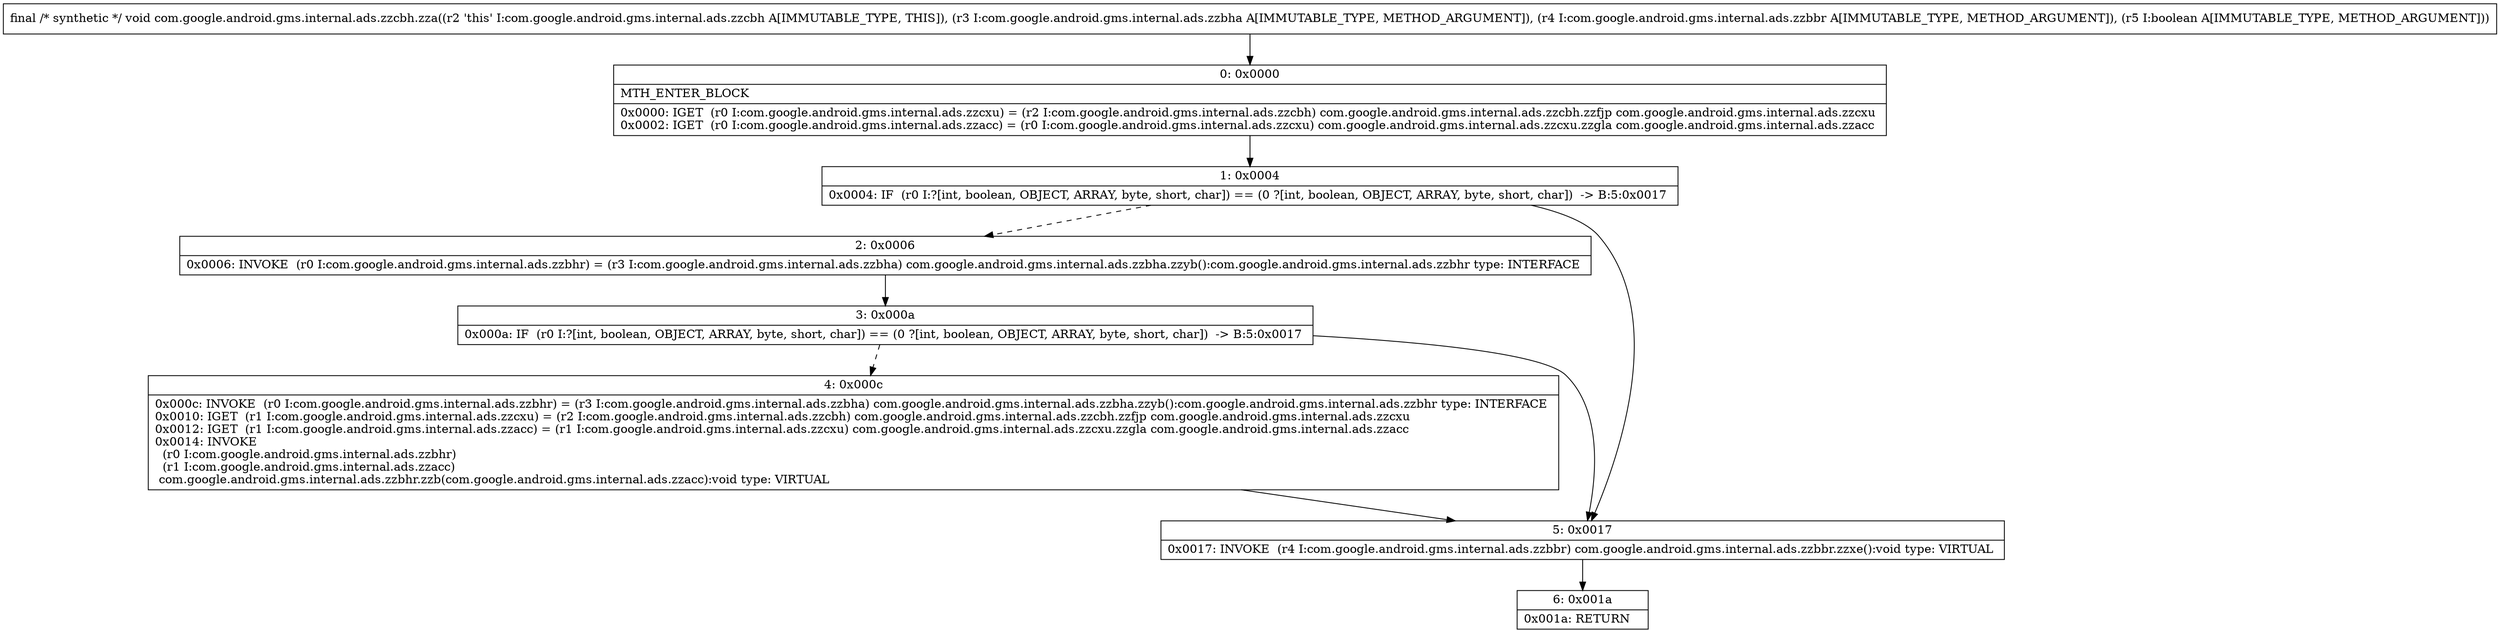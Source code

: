 digraph "CFG forcom.google.android.gms.internal.ads.zzcbh.zza(Lcom\/google\/android\/gms\/internal\/ads\/zzbha;Lcom\/google\/android\/gms\/internal\/ads\/zzbbr;Z)V" {
Node_0 [shape=record,label="{0\:\ 0x0000|MTH_ENTER_BLOCK\l|0x0000: IGET  (r0 I:com.google.android.gms.internal.ads.zzcxu) = (r2 I:com.google.android.gms.internal.ads.zzcbh) com.google.android.gms.internal.ads.zzcbh.zzfjp com.google.android.gms.internal.ads.zzcxu \l0x0002: IGET  (r0 I:com.google.android.gms.internal.ads.zzacc) = (r0 I:com.google.android.gms.internal.ads.zzcxu) com.google.android.gms.internal.ads.zzcxu.zzgla com.google.android.gms.internal.ads.zzacc \l}"];
Node_1 [shape=record,label="{1\:\ 0x0004|0x0004: IF  (r0 I:?[int, boolean, OBJECT, ARRAY, byte, short, char]) == (0 ?[int, boolean, OBJECT, ARRAY, byte, short, char])  \-\> B:5:0x0017 \l}"];
Node_2 [shape=record,label="{2\:\ 0x0006|0x0006: INVOKE  (r0 I:com.google.android.gms.internal.ads.zzbhr) = (r3 I:com.google.android.gms.internal.ads.zzbha) com.google.android.gms.internal.ads.zzbha.zzyb():com.google.android.gms.internal.ads.zzbhr type: INTERFACE \l}"];
Node_3 [shape=record,label="{3\:\ 0x000a|0x000a: IF  (r0 I:?[int, boolean, OBJECT, ARRAY, byte, short, char]) == (0 ?[int, boolean, OBJECT, ARRAY, byte, short, char])  \-\> B:5:0x0017 \l}"];
Node_4 [shape=record,label="{4\:\ 0x000c|0x000c: INVOKE  (r0 I:com.google.android.gms.internal.ads.zzbhr) = (r3 I:com.google.android.gms.internal.ads.zzbha) com.google.android.gms.internal.ads.zzbha.zzyb():com.google.android.gms.internal.ads.zzbhr type: INTERFACE \l0x0010: IGET  (r1 I:com.google.android.gms.internal.ads.zzcxu) = (r2 I:com.google.android.gms.internal.ads.zzcbh) com.google.android.gms.internal.ads.zzcbh.zzfjp com.google.android.gms.internal.ads.zzcxu \l0x0012: IGET  (r1 I:com.google.android.gms.internal.ads.zzacc) = (r1 I:com.google.android.gms.internal.ads.zzcxu) com.google.android.gms.internal.ads.zzcxu.zzgla com.google.android.gms.internal.ads.zzacc \l0x0014: INVOKE  \l  (r0 I:com.google.android.gms.internal.ads.zzbhr)\l  (r1 I:com.google.android.gms.internal.ads.zzacc)\l com.google.android.gms.internal.ads.zzbhr.zzb(com.google.android.gms.internal.ads.zzacc):void type: VIRTUAL \l}"];
Node_5 [shape=record,label="{5\:\ 0x0017|0x0017: INVOKE  (r4 I:com.google.android.gms.internal.ads.zzbbr) com.google.android.gms.internal.ads.zzbbr.zzxe():void type: VIRTUAL \l}"];
Node_6 [shape=record,label="{6\:\ 0x001a|0x001a: RETURN   \l}"];
MethodNode[shape=record,label="{final \/* synthetic *\/ void com.google.android.gms.internal.ads.zzcbh.zza((r2 'this' I:com.google.android.gms.internal.ads.zzcbh A[IMMUTABLE_TYPE, THIS]), (r3 I:com.google.android.gms.internal.ads.zzbha A[IMMUTABLE_TYPE, METHOD_ARGUMENT]), (r4 I:com.google.android.gms.internal.ads.zzbbr A[IMMUTABLE_TYPE, METHOD_ARGUMENT]), (r5 I:boolean A[IMMUTABLE_TYPE, METHOD_ARGUMENT])) }"];
MethodNode -> Node_0;
Node_0 -> Node_1;
Node_1 -> Node_2[style=dashed];
Node_1 -> Node_5;
Node_2 -> Node_3;
Node_3 -> Node_4[style=dashed];
Node_3 -> Node_5;
Node_4 -> Node_5;
Node_5 -> Node_6;
}

